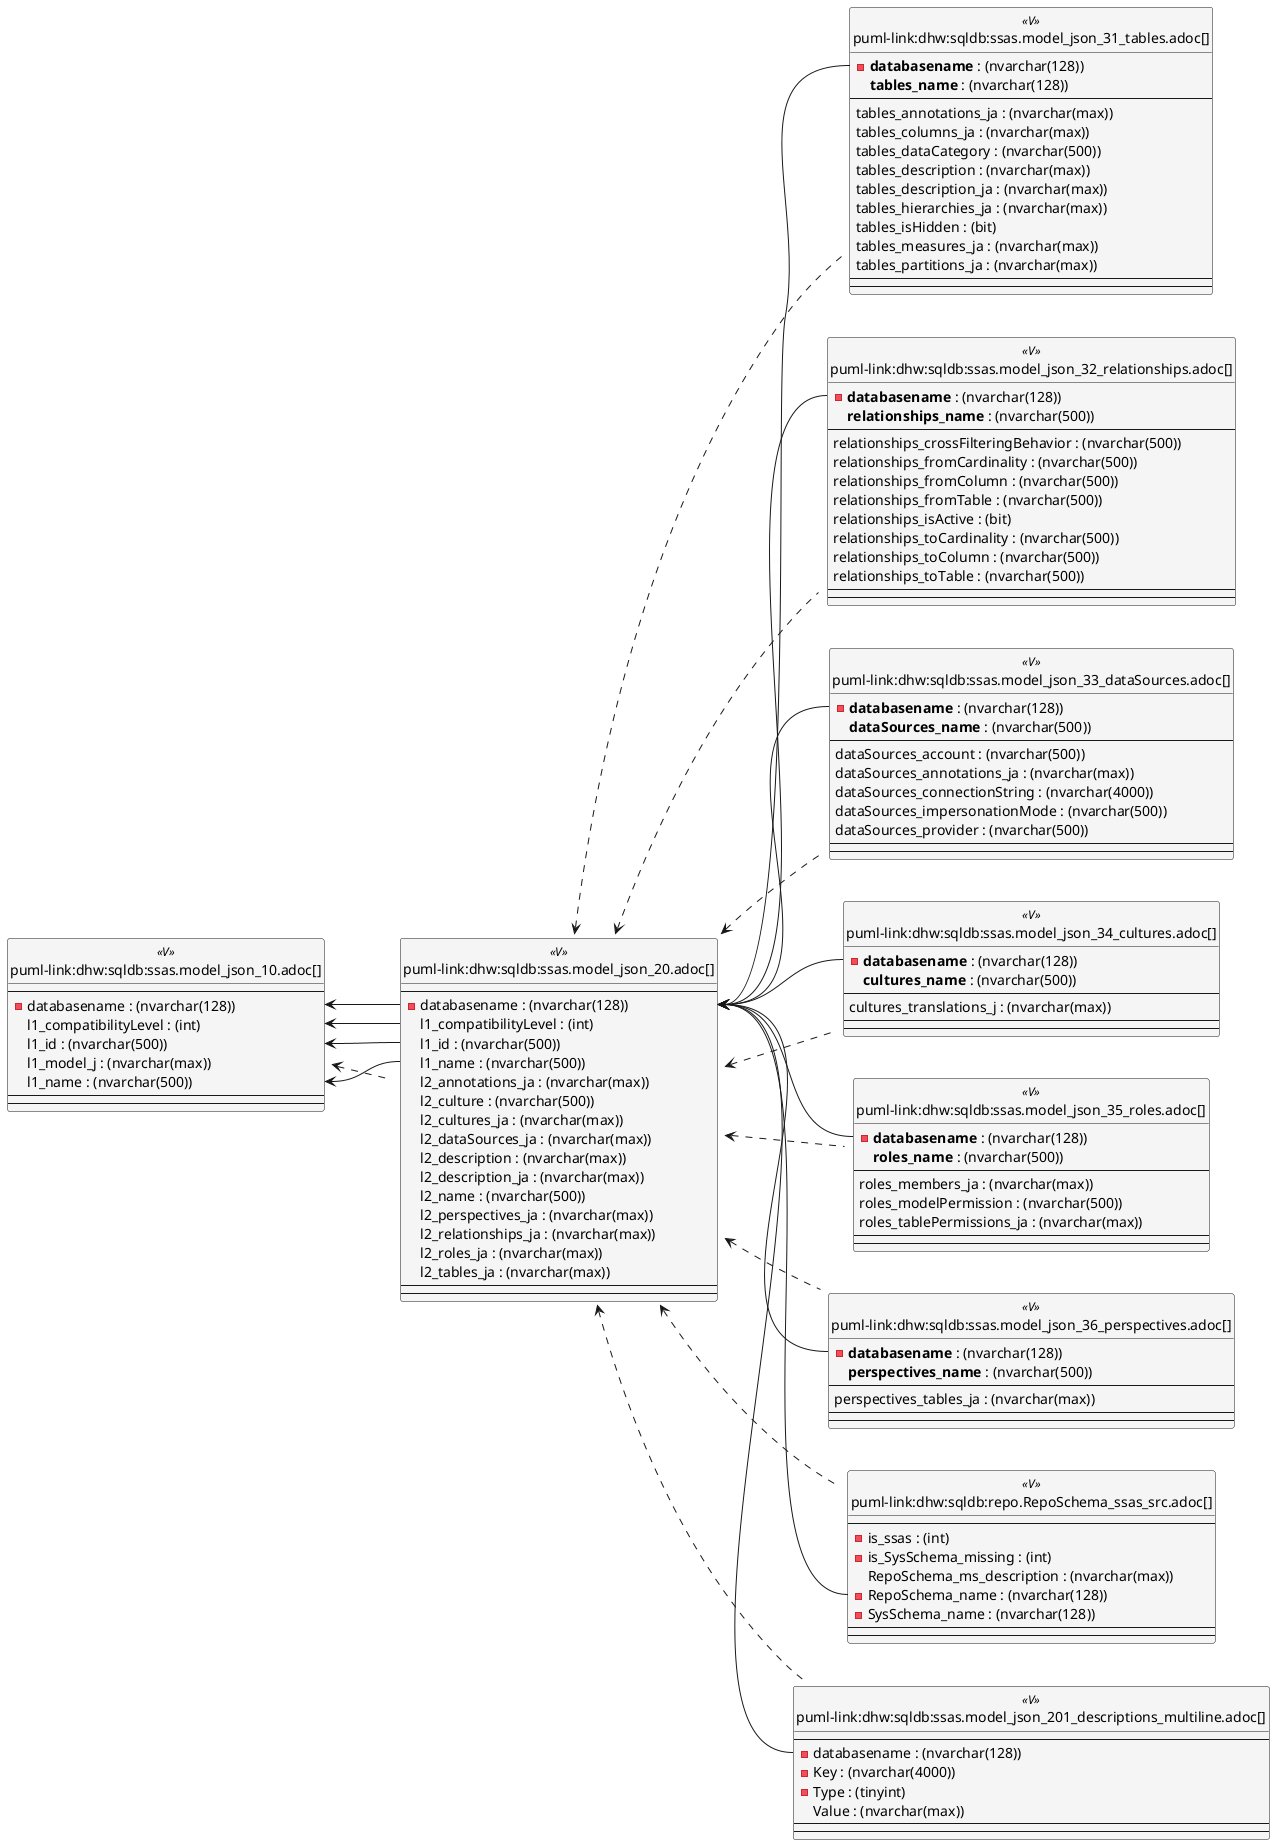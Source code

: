 @startuml
left to right direction
'top to bottom direction
hide circle
'avoide "." issues:
set namespaceSeparator none


skinparam class {
  BackgroundColor White
  BackgroundColor<<FN>> Yellow
  BackgroundColor<<FS>> Yellow
  BackgroundColor<<FT>> LightGray
  BackgroundColor<<IF>> Yellow
  BackgroundColor<<IS>> Yellow
  BackgroundColor<<P>> Aqua
  BackgroundColor<<PC>> Aqua
  BackgroundColor<<SN>> Yellow
  BackgroundColor<<SO>> SlateBlue
  BackgroundColor<<TF>> LightGray
  BackgroundColor<<TR>> Tomato
  BackgroundColor<<U>> White
  BackgroundColor<<V>> WhiteSmoke
  BackgroundColor<<X>> Aqua
  BackgroundColor<<external>> AliceBlue
}


entity "puml-link:dhw:sqldb:repo.RepoSchema_ssas_src.adoc[]" as repo.RepoSchema_ssas_src << V >> {
  --
  - is_ssas : (int)
  - is_SysSchema_missing : (int)
  RepoSchema_ms_description : (nvarchar(max))
  - RepoSchema_name : (nvarchar(128))
  - SysSchema_name : (nvarchar(128))
  --
  --
}

entity "puml-link:dhw:sqldb:ssas.model_json_10.adoc[]" as ssas.model_json_10 << V >> {
  --
  - databasename : (nvarchar(128))
  l1_compatibilityLevel : (int)
  l1_id : (nvarchar(500))
  l1_model_j : (nvarchar(max))
  l1_name : (nvarchar(500))
  --
  --
}

entity "puml-link:dhw:sqldb:ssas.model_json_20.adoc[]" as ssas.model_json_20 << V >> {
  --
  - databasename : (nvarchar(128))
  l1_compatibilityLevel : (int)
  l1_id : (nvarchar(500))
  l1_name : (nvarchar(500))
  l2_annotations_ja : (nvarchar(max))
  l2_culture : (nvarchar(500))
  l2_cultures_ja : (nvarchar(max))
  l2_dataSources_ja : (nvarchar(max))
  l2_description : (nvarchar(max))
  l2_description_ja : (nvarchar(max))
  l2_name : (nvarchar(500))
  l2_perspectives_ja : (nvarchar(max))
  l2_relationships_ja : (nvarchar(max))
  l2_roles_ja : (nvarchar(max))
  l2_tables_ja : (nvarchar(max))
  --
  --
}

entity "puml-link:dhw:sqldb:ssas.model_json_201_descriptions_multiline.adoc[]" as ssas.model_json_201_descriptions_multiline << V >> {
  --
  - databasename : (nvarchar(128))
  - Key : (nvarchar(4000))
  - Type : (tinyint)
  Value : (nvarchar(max))
  --
  --
}

entity "puml-link:dhw:sqldb:ssas.model_json_31_tables.adoc[]" as ssas.model_json_31_tables << V >> {
  - **databasename** : (nvarchar(128))
  **tables_name** : (nvarchar(128))
  --
  tables_annotations_ja : (nvarchar(max))
  tables_columns_ja : (nvarchar(max))
  tables_dataCategory : (nvarchar(500))
  tables_description : (nvarchar(max))
  tables_description_ja : (nvarchar(max))
  tables_hierarchies_ja : (nvarchar(max))
  tables_isHidden : (bit)
  tables_measures_ja : (nvarchar(max))
  tables_partitions_ja : (nvarchar(max))
  --
  --
}

entity "puml-link:dhw:sqldb:ssas.model_json_32_relationships.adoc[]" as ssas.model_json_32_relationships << V >> {
  - **databasename** : (nvarchar(128))
  **relationships_name** : (nvarchar(500))
  --
  relationships_crossFilteringBehavior : (nvarchar(500))
  relationships_fromCardinality : (nvarchar(500))
  relationships_fromColumn : (nvarchar(500))
  relationships_fromTable : (nvarchar(500))
  relationships_isActive : (bit)
  relationships_toCardinality : (nvarchar(500))
  relationships_toColumn : (nvarchar(500))
  relationships_toTable : (nvarchar(500))
  --
  --
}

entity "puml-link:dhw:sqldb:ssas.model_json_33_dataSources.adoc[]" as ssas.model_json_33_dataSources << V >> {
  - **databasename** : (nvarchar(128))
  **dataSources_name** : (nvarchar(500))
  --
  dataSources_account : (nvarchar(500))
  dataSources_annotations_ja : (nvarchar(max))
  dataSources_connectionString : (nvarchar(4000))
  dataSources_impersonationMode : (nvarchar(500))
  dataSources_provider : (nvarchar(500))
  --
  --
}

entity "puml-link:dhw:sqldb:ssas.model_json_34_cultures.adoc[]" as ssas.model_json_34_cultures << V >> {
  - **databasename** : (nvarchar(128))
  **cultures_name** : (nvarchar(500))
  --
  cultures_translations_j : (nvarchar(max))
  --
  --
}

entity "puml-link:dhw:sqldb:ssas.model_json_35_roles.adoc[]" as ssas.model_json_35_roles << V >> {
  - **databasename** : (nvarchar(128))
  **roles_name** : (nvarchar(500))
  --
  roles_members_ja : (nvarchar(max))
  roles_modelPermission : (nvarchar(500))
  roles_tablePermissions_ja : (nvarchar(max))
  --
  --
}

entity "puml-link:dhw:sqldb:ssas.model_json_36_perspectives.adoc[]" as ssas.model_json_36_perspectives << V >> {
  - **databasename** : (nvarchar(128))
  **perspectives_name** : (nvarchar(500))
  --
  perspectives_tables_ja : (nvarchar(max))
  --
  --
}

ssas.model_json_10 <.. ssas.model_json_20
ssas.model_json_20 <.. repo.RepoSchema_ssas_src
ssas.model_json_20 <.. ssas.model_json_31_tables
ssas.model_json_20 <.. ssas.model_json_32_relationships
ssas.model_json_20 <.. ssas.model_json_33_dataSources
ssas.model_json_20 <.. ssas.model_json_34_cultures
ssas.model_json_20 <.. ssas.model_json_35_roles
ssas.model_json_20 <.. ssas.model_json_36_perspectives
ssas.model_json_20 <.. ssas.model_json_201_descriptions_multiline
"ssas.model_json_10::databasename" <-- "ssas.model_json_20::databasename"
"ssas.model_json_10::l1_compatibilityLevel" <-- "ssas.model_json_20::l1_compatibilityLevel"
"ssas.model_json_10::l1_id" <-- "ssas.model_json_20::l1_id"
"ssas.model_json_10::l1_name" <-- "ssas.model_json_20::l1_name"
"ssas.model_json_20::databasename" <-- "repo.RepoSchema_ssas_src::RepoSchema_name"
"ssas.model_json_20::databasename" <-- "ssas.model_json_31_tables::databasename"
"ssas.model_json_20::databasename" <-- "ssas.model_json_32_relationships::databasename"
"ssas.model_json_20::databasename" <-- "ssas.model_json_33_dataSources::databasename"
"ssas.model_json_20::databasename" <-- "ssas.model_json_34_cultures::databasename"
"ssas.model_json_20::databasename" <-- "ssas.model_json_35_roles::databasename"
"ssas.model_json_20::databasename" <-- "ssas.model_json_36_perspectives::databasename"
"ssas.model_json_20::databasename" <-- "ssas.model_json_201_descriptions_multiline::databasename"
@enduml


